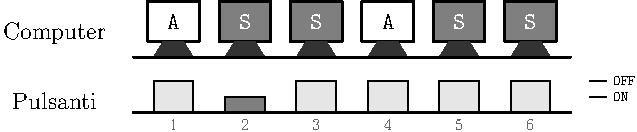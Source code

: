 unitsize(.7cm);

int pc[] = {1, 0, 0, 1, 0, 0};
int bt[] = {0, 1, 0, 0, 0, 0};

int N = pc.length;

real w = 1, sp = 1.8;
real hgt_bt[] = {.8, .4};

path rect(pair corner, real w, real h) {
	return corner -- (corner.x + w, corner.y) -- (corner.x + w, corner.y + h) -- (corner.x, corner.y + h) -- cycle;
}

void button(int i) {
	real h = hgt_bt[bt[i]];
	path btn = rect((i, 0) * sp - (w/2,0), w, h);

	if (bt[i] == 1) {
		fill(btn, gray(.5));
	} else {
		fill(btn, gray(.9));
	}
	draw(btn);
	label(scale(.7) * ("$" + (string)(i+1) + "$"), (i * sp, -.3), gray(.4));
}

void computer(int i) {
	real h = w;
	path btn = rect((i * sp, 1.8) - (w*1.3/2,0), w*1.3, h);

	if (pc[i] == 1) {
		//fill(btn, rgb(100/256, 220/256, 100/256));
		fill(btn, white);
		label("\texttt{A}", (i * sp, 1.8 + h/2), black);
	}
	else {
		//fill(btn, rgb(230/256, 100/256, 100/256));
		fill(btn, gray(.5));
		label("\texttt{S}", (i * sp, 1.8 + h/2), white);
	}

	draw(btn, linewidth(1));

	path base = (i * sp - w*.5/2, 1.8) -- (i * sp - w * 1/2, 1.4) -- (i * sp + w * 1/2, 1.4) -- (i * sp + w*.5/2, 1.8) -- cycle;
	fill(base, gray(.2));
}

for (int i = 0; i < N; ++i)
	button(i);

for (int i = 0; i < N; ++i)
	computer(i);

draw((-1, 0) -- ((N - 1) * sp + 1, 0), black + linewidth(1));
draw((-1, 1.4) -- ((N - 1) * sp + 1, 1.4), black + linewidth(1));

label("Pulsanti", (-3, .3));
label("Computer", (-3, 2));

draw((N * sp - .3, hgt_bt[0]) -- (N * sp + .1, hgt_bt[0]));
draw((N * sp - .3, hgt_bt[1]) -- (N * sp + .1, hgt_bt[1]));
label(scale(.6) * "\texttt{OFF}", (N * sp + .1, hgt_bt[0]), align = RightSide);
label(scale(.6) * "\texttt{ON}", (N * sp + .1, hgt_bt[1]), align = RightSide);
